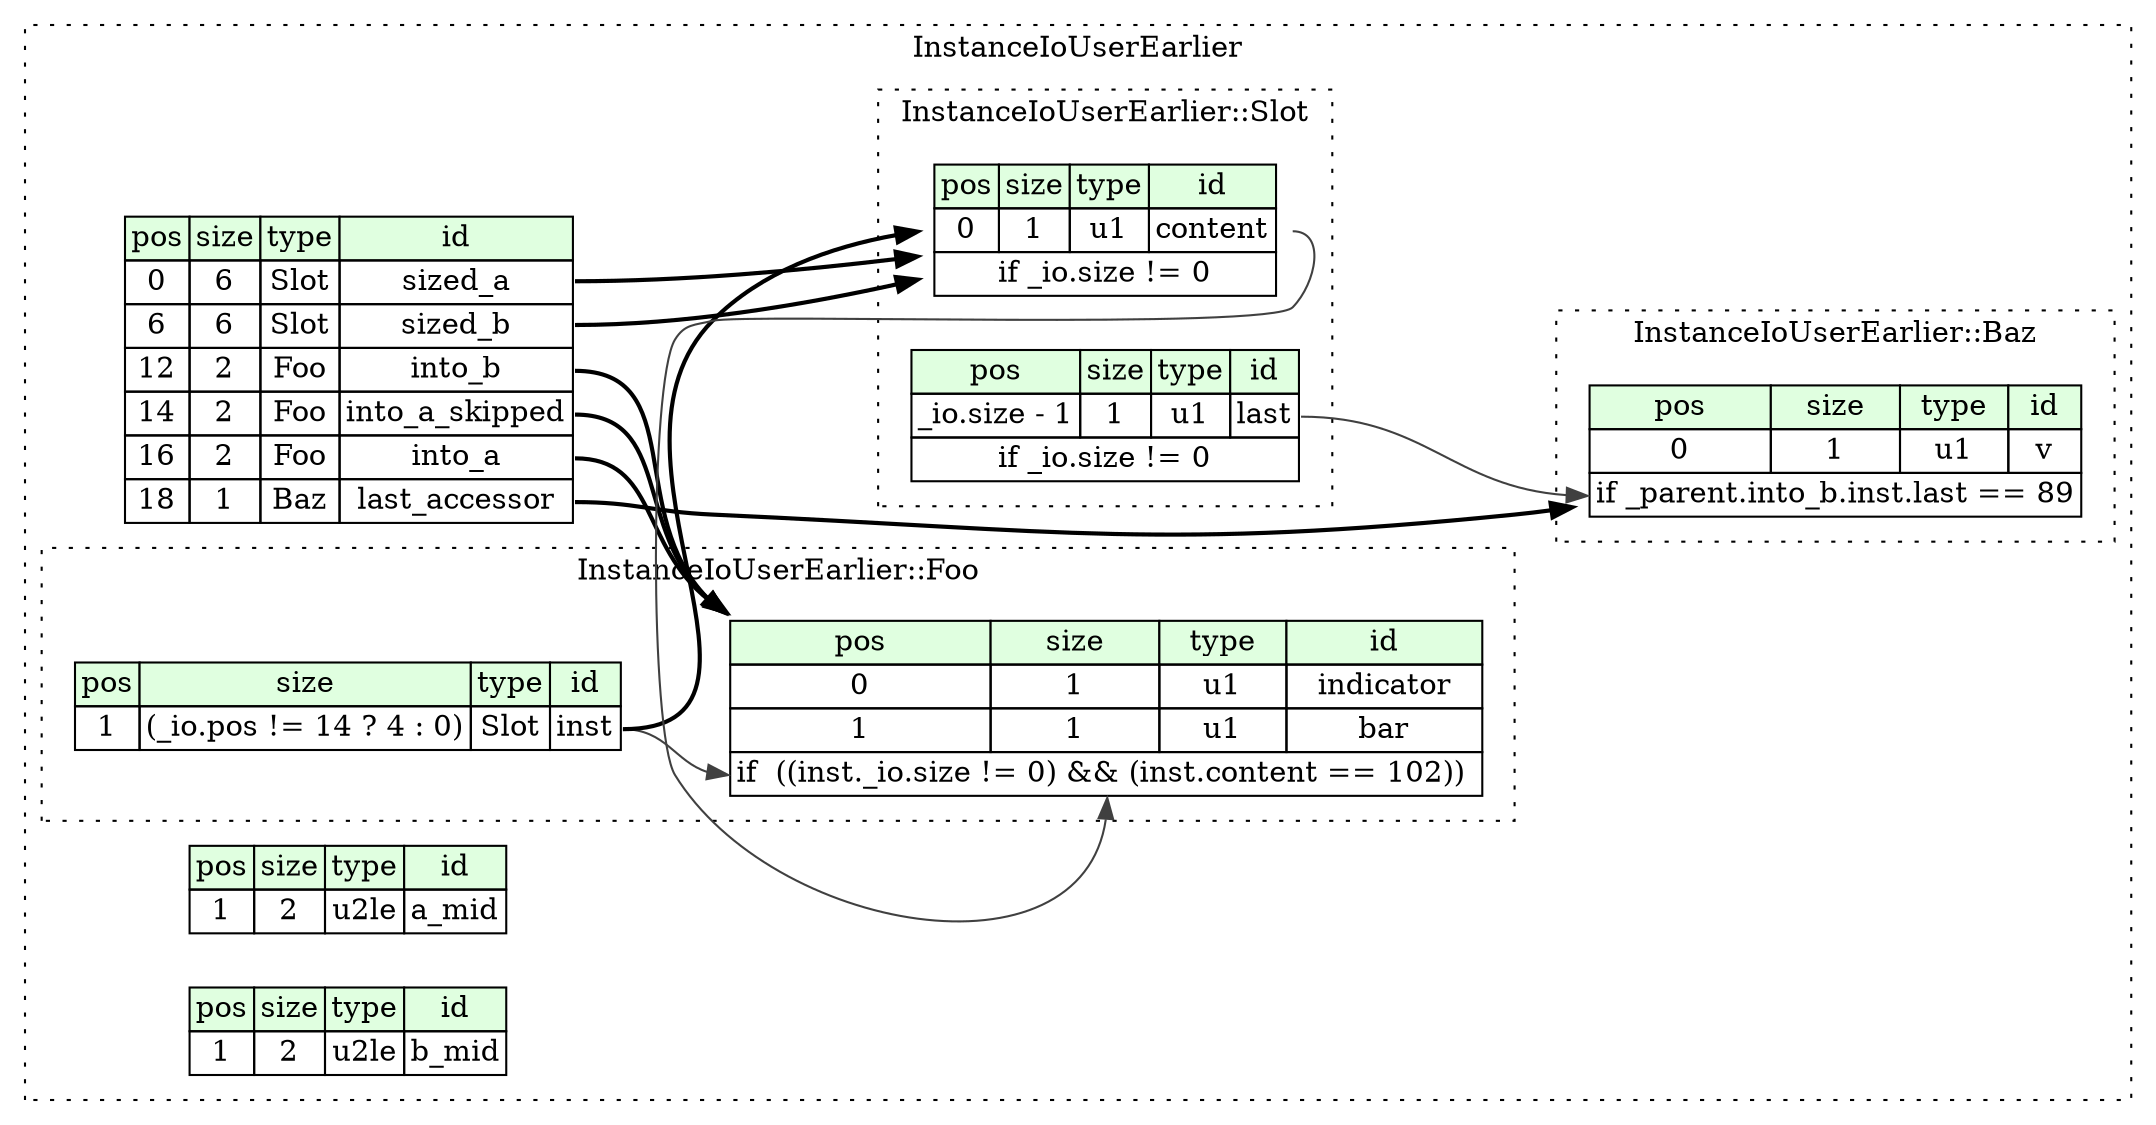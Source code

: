 digraph {
	rankdir=LR;
	node [shape=plaintext];
	subgraph cluster__instance_io_user_earlier {
		label="InstanceIoUserEarlier";
		graph[style=dotted];

		instance_io_user_earlier__seq [label=<<TABLE BORDER="0" CELLBORDER="1" CELLSPACING="0">
			<TR><TD BGCOLOR="#E0FFE0">pos</TD><TD BGCOLOR="#E0FFE0">size</TD><TD BGCOLOR="#E0FFE0">type</TD><TD BGCOLOR="#E0FFE0">id</TD></TR>
			<TR><TD PORT="sized_a_pos">0</TD><TD PORT="sized_a_size">6</TD><TD>Slot</TD><TD PORT="sized_a_type">sized_a</TD></TR>
			<TR><TD PORT="sized_b_pos">6</TD><TD PORT="sized_b_size">6</TD><TD>Slot</TD><TD PORT="sized_b_type">sized_b</TD></TR>
			<TR><TD PORT="into_b_pos">12</TD><TD PORT="into_b_size">2</TD><TD>Foo</TD><TD PORT="into_b_type">into_b</TD></TR>
			<TR><TD PORT="into_a_skipped_pos">14</TD><TD PORT="into_a_skipped_size">2</TD><TD>Foo</TD><TD PORT="into_a_skipped_type">into_a_skipped</TD></TR>
			<TR><TD PORT="into_a_pos">16</TD><TD PORT="into_a_size">2</TD><TD>Foo</TD><TD PORT="into_a_type">into_a</TD></TR>
			<TR><TD PORT="last_accessor_pos">18</TD><TD PORT="last_accessor_size">1</TD><TD>Baz</TD><TD PORT="last_accessor_type">last_accessor</TD></TR>
		</TABLE>>];
		instance_io_user_earlier__inst__a_mid [label=<<TABLE BORDER="0" CELLBORDER="1" CELLSPACING="0">
			<TR><TD BGCOLOR="#E0FFE0">pos</TD><TD BGCOLOR="#E0FFE0">size</TD><TD BGCOLOR="#E0FFE0">type</TD><TD BGCOLOR="#E0FFE0">id</TD></TR>
			<TR><TD PORT="a_mid_pos">1</TD><TD PORT="a_mid_size">2</TD><TD>u2le</TD><TD PORT="a_mid_type">a_mid</TD></TR>
		</TABLE>>];
		instance_io_user_earlier__inst__b_mid [label=<<TABLE BORDER="0" CELLBORDER="1" CELLSPACING="0">
			<TR><TD BGCOLOR="#E0FFE0">pos</TD><TD BGCOLOR="#E0FFE0">size</TD><TD BGCOLOR="#E0FFE0">type</TD><TD BGCOLOR="#E0FFE0">id</TD></TR>
			<TR><TD PORT="b_mid_pos">1</TD><TD PORT="b_mid_size">2</TD><TD>u2le</TD><TD PORT="b_mid_type">b_mid</TD></TR>
		</TABLE>>];
		subgraph cluster__baz {
			label="InstanceIoUserEarlier::Baz";
			graph[style=dotted];

			baz__seq [label=<<TABLE BORDER="0" CELLBORDER="1" CELLSPACING="0">
				<TR><TD BGCOLOR="#E0FFE0">pos</TD><TD BGCOLOR="#E0FFE0">size</TD><TD BGCOLOR="#E0FFE0">type</TD><TD BGCOLOR="#E0FFE0">id</TD></TR>
				<TR><TD PORT="v_pos">0</TD><TD PORT="v_size">1</TD><TD>u1</TD><TD PORT="v_type">v</TD></TR>
				<TR><TD COLSPAN="4" PORT="v__if">if _parent.into_b.inst.last == 89</TD></TR>
			</TABLE>>];
		}
		subgraph cluster__foo {
			label="InstanceIoUserEarlier::Foo";
			graph[style=dotted];

			foo__seq [label=<<TABLE BORDER="0" CELLBORDER="1" CELLSPACING="0">
				<TR><TD BGCOLOR="#E0FFE0">pos</TD><TD BGCOLOR="#E0FFE0">size</TD><TD BGCOLOR="#E0FFE0">type</TD><TD BGCOLOR="#E0FFE0">id</TD></TR>
				<TR><TD PORT="indicator_pos">0</TD><TD PORT="indicator_size">1</TD><TD>u1</TD><TD PORT="indicator_type">indicator</TD></TR>
				<TR><TD PORT="bar_pos">1</TD><TD PORT="bar_size">1</TD><TD>u1</TD><TD PORT="bar_type">bar</TD></TR>
				<TR><TD COLSPAN="4" PORT="bar__if">if  ((inst._io.size != 0) &amp;&amp; (inst.content == 102)) </TD></TR>
			</TABLE>>];
			foo__inst__inst [label=<<TABLE BORDER="0" CELLBORDER="1" CELLSPACING="0">
				<TR><TD BGCOLOR="#E0FFE0">pos</TD><TD BGCOLOR="#E0FFE0">size</TD><TD BGCOLOR="#E0FFE0">type</TD><TD BGCOLOR="#E0FFE0">id</TD></TR>
				<TR><TD PORT="inst_pos">1</TD><TD PORT="inst_size">(_io.pos != 14 ? 4 : 0)</TD><TD>Slot</TD><TD PORT="inst_type">inst</TD></TR>
			</TABLE>>];
		}
		subgraph cluster__slot {
			label="InstanceIoUserEarlier::Slot";
			graph[style=dotted];

			slot__seq [label=<<TABLE BORDER="0" CELLBORDER="1" CELLSPACING="0">
				<TR><TD BGCOLOR="#E0FFE0">pos</TD><TD BGCOLOR="#E0FFE0">size</TD><TD BGCOLOR="#E0FFE0">type</TD><TD BGCOLOR="#E0FFE0">id</TD></TR>
				<TR><TD PORT="content_pos">0</TD><TD PORT="content_size">1</TD><TD>u1</TD><TD PORT="content_type">content</TD></TR>
				<TR><TD COLSPAN="4" PORT="content__if">if _io.size != 0</TD></TR>
			</TABLE>>];
			slot__inst__last [label=<<TABLE BORDER="0" CELLBORDER="1" CELLSPACING="0">
				<TR><TD BGCOLOR="#E0FFE0">pos</TD><TD BGCOLOR="#E0FFE0">size</TD><TD BGCOLOR="#E0FFE0">type</TD><TD BGCOLOR="#E0FFE0">id</TD></TR>
				<TR><TD PORT="last_pos">_io.size - 1</TD><TD PORT="last_size">1</TD><TD>u1</TD><TD PORT="last_type">last</TD></TR>
				<TR><TD COLSPAN="4" PORT="last__if">if _io.size != 0</TD></TR>
			</TABLE>>];
		}
	}
	instance_io_user_earlier__seq:sized_a_type -> slot__seq [style=bold];
	instance_io_user_earlier__seq:sized_b_type -> slot__seq [style=bold];
	instance_io_user_earlier__seq:into_b_type -> foo__seq [style=bold];
	instance_io_user_earlier__seq:into_a_skipped_type -> foo__seq [style=bold];
	instance_io_user_earlier__seq:into_a_type -> foo__seq [style=bold];
	instance_io_user_earlier__seq:last_accessor_type -> baz__seq [style=bold];
	slot__inst__last:last_type -> baz__seq:v__if [color="#404040"];
	foo__inst__inst:inst_type -> foo__seq:bar__if [color="#404040"];
	slot__seq:content_type -> foo__seq:bar__if [color="#404040"];
	foo__inst__inst:inst_type -> slot__seq [style=bold];
}
